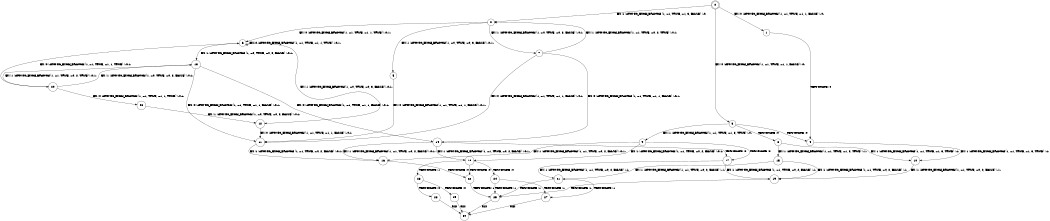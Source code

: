 digraph BCG {
size = "7, 10.5";
center = TRUE;
node [shape = circle];
0 [peripheries = 2];
0 -> 1 [label = "EX !0 !ATOMIC_EXCH_BRANCH (1, +1, TRUE, +1, 1, FALSE) !:0:"];
0 -> 2 [label = "EX !1 !ATOMIC_EXCH_BRANCH (1, +1, TRUE, +1, 3, FALSE) !:0:"];
0 -> 3 [label = "EX !0 !ATOMIC_EXCH_BRANCH (1, +1, TRUE, +1, 1, FALSE) !:0:"];
1 -> 4 [label = "TERMINATE !0"];
2 -> 5 [label = "EX !1 !ATOMIC_EXCH_BRANCH (1, +0, TRUE, +0, 3, FALSE) !:0:1:"];
2 -> 6 [label = "EX !0 !ATOMIC_EXCH_BRANCH (1, +1, TRUE, +1, 1, TRUE) !:0:1:"];
2 -> 7 [label = "EX !1 !ATOMIC_EXCH_BRANCH (1, +0, TRUE, +0, 3, FALSE) !:0:1:"];
3 -> 4 [label = "TERMINATE !0"];
3 -> 8 [label = "TERMINATE !0"];
3 -> 9 [label = "EX !1 !ATOMIC_EXCH_BRANCH (1, +1, TRUE, +1, 3, TRUE) !:0:"];
4 -> 10 [label = "EX !1 !ATOMIC_EXCH_BRANCH (1, +1, TRUE, +1, 3, TRUE) !:1:"];
5 -> 11 [label = "EX !0 !ATOMIC_EXCH_BRANCH (1, +1, TRUE, +1, 1, FALSE) !:0:1:"];
6 -> 12 [label = "EX !1 !ATOMIC_EXCH_BRANCH (1, +0, TRUE, +0, 3, FALSE) !:0:1:"];
6 -> 13 [label = "EX !1 !ATOMIC_EXCH_BRANCH (1, +0, TRUE, +0, 3, FALSE) !:0:1:"];
6 -> 6 [label = "EX !0 !ATOMIC_EXCH_BRANCH (1, +1, TRUE, +1, 1, TRUE) !:0:1:"];
7 -> 11 [label = "EX !0 !ATOMIC_EXCH_BRANCH (1, +1, TRUE, +1, 1, FALSE) !:0:1:"];
7 -> 14 [label = "EX !0 !ATOMIC_EXCH_BRANCH (1, +1, TRUE, +1, 1, FALSE) !:0:1:"];
7 -> 2 [label = "EX !1 !ATOMIC_EXCH_BRANCH (1, +1, TRUE, +0, 2, TRUE) !:0:1:"];
8 -> 10 [label = "EX !1 !ATOMIC_EXCH_BRANCH (1, +1, TRUE, +1, 3, TRUE) !:1:"];
8 -> 15 [label = "EX !1 !ATOMIC_EXCH_BRANCH (1, +1, TRUE, +1, 3, TRUE) !:1:"];
9 -> 16 [label = "EX !1 !ATOMIC_EXCH_BRANCH (1, +1, TRUE, +0, 2, FALSE) !:0:1:"];
9 -> 17 [label = "TERMINATE !0"];
9 -> 18 [label = "EX !1 !ATOMIC_EXCH_BRANCH (1, +1, TRUE, +0, 2, FALSE) !:0:1:"];
10 -> 19 [label = "EX !1 !ATOMIC_EXCH_BRANCH (1, +1, TRUE, +0, 2, FALSE) !:1:"];
11 -> 16 [label = "EX !1 !ATOMIC_EXCH_BRANCH (1, +1, TRUE, +0, 2, FALSE) !:0:1:"];
12 -> 11 [label = "EX !0 !ATOMIC_EXCH_BRANCH (1, +1, TRUE, +1, 1, FALSE) !:0:1:"];
13 -> 11 [label = "EX !0 !ATOMIC_EXCH_BRANCH (1, +1, TRUE, +1, 1, FALSE) !:0:1:"];
13 -> 20 [label = "EX !1 !ATOMIC_EXCH_BRANCH (1, +1, TRUE, +0, 2, TRUE) !:0:1:"];
13 -> 14 [label = "EX !0 !ATOMIC_EXCH_BRANCH (1, +1, TRUE, +1, 1, FALSE) !:0:1:"];
14 -> 16 [label = "EX !1 !ATOMIC_EXCH_BRANCH (1, +1, TRUE, +0, 2, FALSE) !:0:1:"];
14 -> 17 [label = "TERMINATE !0"];
14 -> 18 [label = "EX !1 !ATOMIC_EXCH_BRANCH (1, +1, TRUE, +0, 2, FALSE) !:0:1:"];
15 -> 19 [label = "EX !1 !ATOMIC_EXCH_BRANCH (1, +1, TRUE, +0, 2, FALSE) !:1:"];
15 -> 21 [label = "EX !1 !ATOMIC_EXCH_BRANCH (1, +1, TRUE, +0, 2, FALSE) !:1:"];
16 -> 22 [label = "TERMINATE !0"];
17 -> 19 [label = "EX !1 !ATOMIC_EXCH_BRANCH (1, +1, TRUE, +0, 2, FALSE) !:1:"];
17 -> 21 [label = "EX !1 !ATOMIC_EXCH_BRANCH (1, +1, TRUE, +0, 2, FALSE) !:1:"];
18 -> 22 [label = "TERMINATE !0"];
18 -> 23 [label = "TERMINATE !1"];
18 -> 24 [label = "TERMINATE !0"];
19 -> 25 [label = "TERMINATE !1"];
20 -> 26 [label = "EX !0 !ATOMIC_EXCH_BRANCH (1, +1, TRUE, +1, 1, TRUE) !:0:1:"];
20 -> 13 [label = "EX !1 !ATOMIC_EXCH_BRANCH (1, +0, TRUE, +0, 3, FALSE) !:0:1:"];
20 -> 6 [label = "EX !0 !ATOMIC_EXCH_BRANCH (1, +1, TRUE, +1, 1, TRUE) !:0:1:"];
21 -> 25 [label = "TERMINATE !1"];
21 -> 27 [label = "TERMINATE !1"];
22 -> 25 [label = "TERMINATE !1"];
23 -> 28 [label = "TERMINATE !0"];
23 -> 29 [label = "TERMINATE !0"];
24 -> 25 [label = "TERMINATE !1"];
24 -> 27 [label = "TERMINATE !1"];
25 -> 30 [label = "exit"];
26 -> 12 [label = "EX !1 !ATOMIC_EXCH_BRANCH (1, +0, TRUE, +0, 3, FALSE) !:0:1:"];
27 -> 30 [label = "exit"];
28 -> 30 [label = "exit"];
29 -> 30 [label = "exit"];
}

